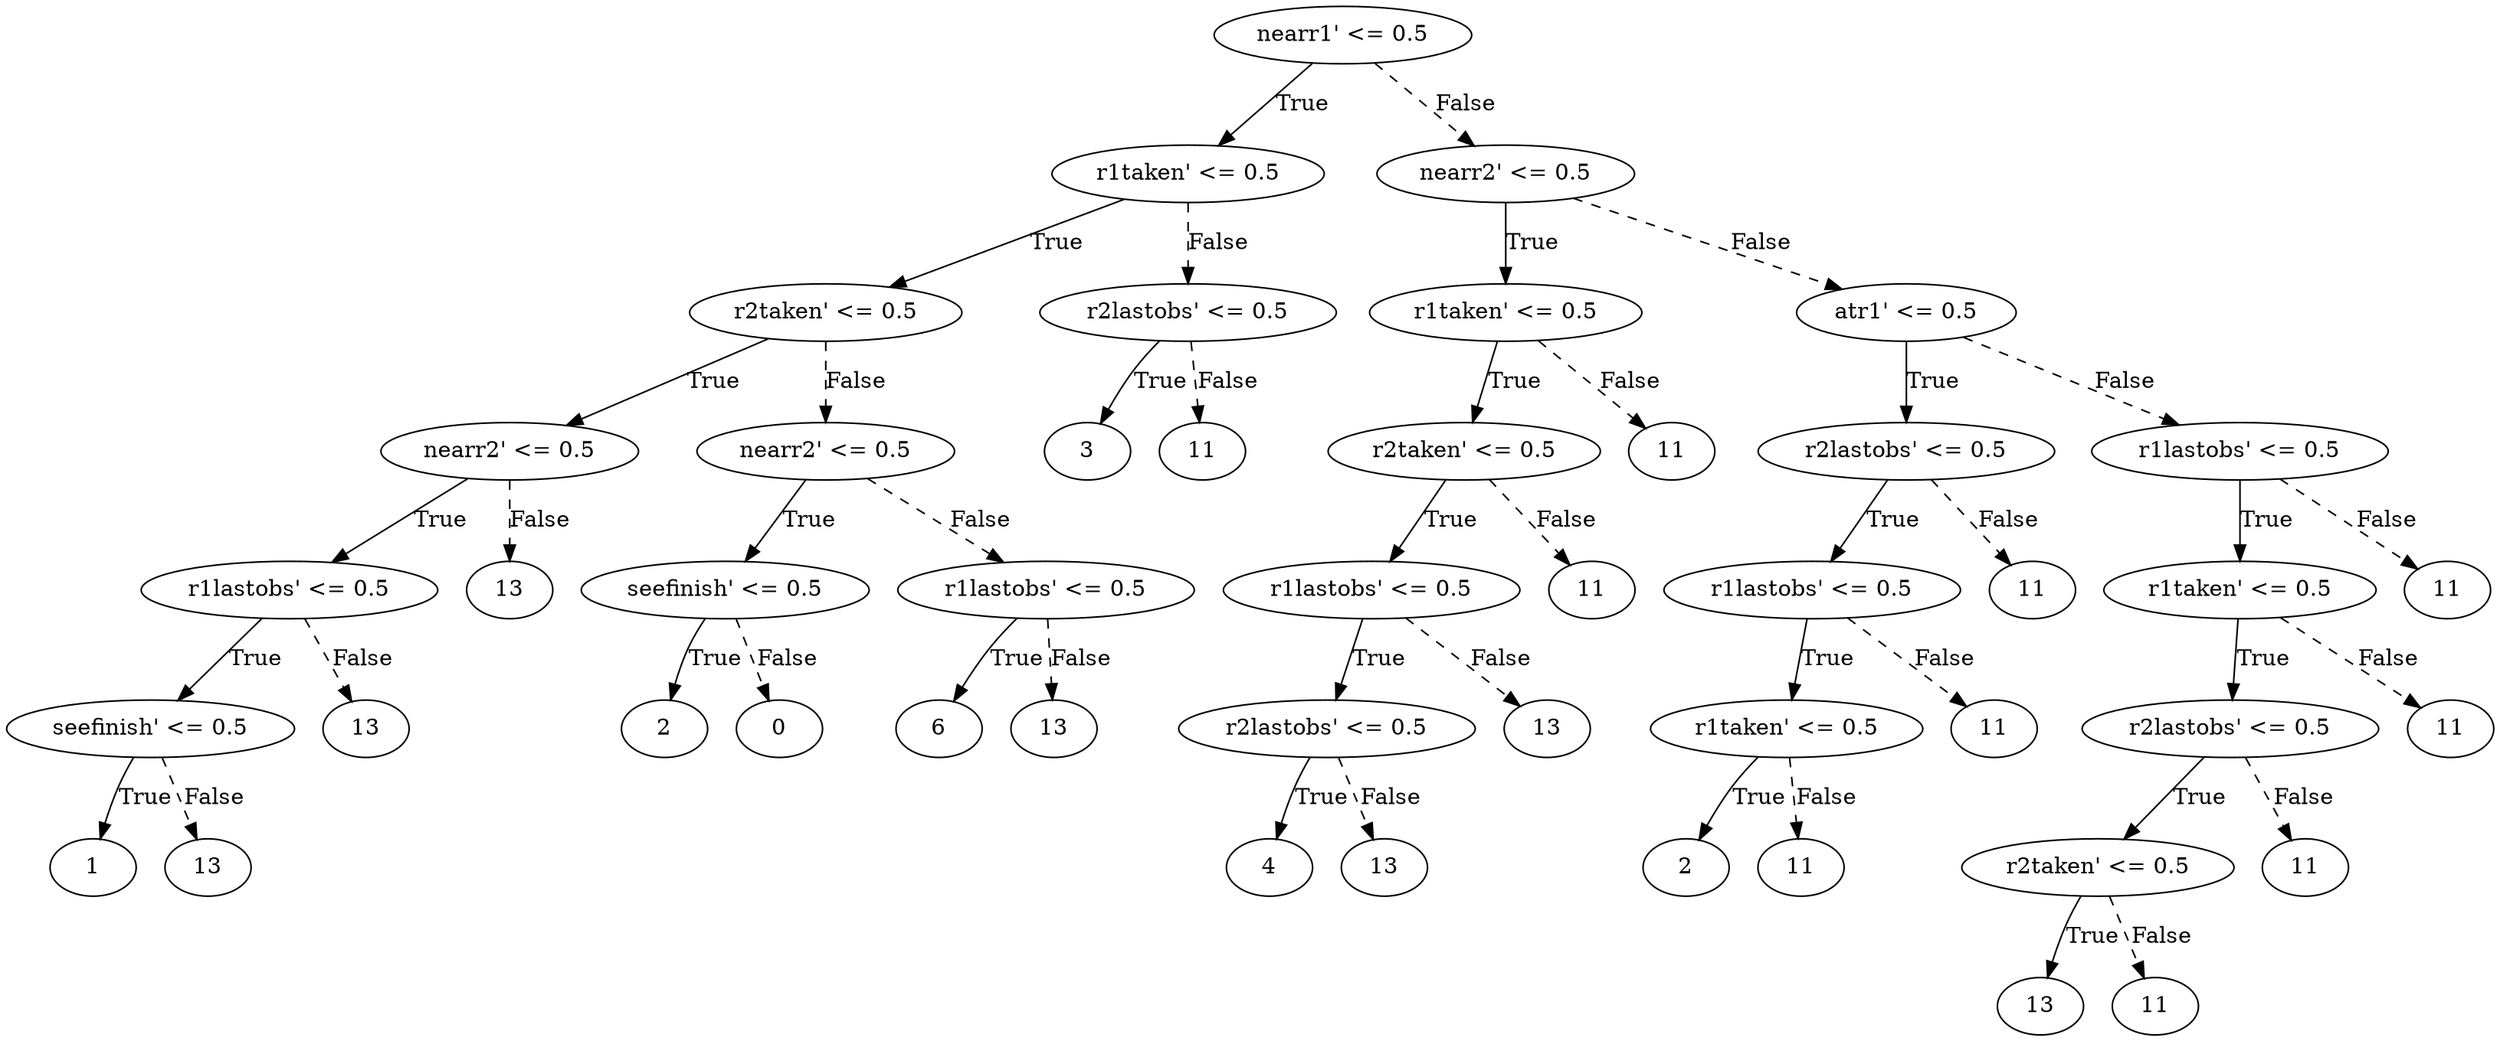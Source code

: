 digraph {
0 [label="nearr1' <= 0.5"];
1 [label="r1taken' <= 0.5"];
2 [label="r2taken' <= 0.5"];
3 [label="nearr2' <= 0.5"];
4 [label="r1lastobs' <= 0.5"];
5 [label="seefinish' <= 0.5"];
6 [label="1"];
5 -> 6 [label="True"];
7 [label="13"];
5 -> 7 [style="dashed", label="False"];
4 -> 5 [label="True"];
8 [label="13"];
4 -> 8 [style="dashed", label="False"];
3 -> 4 [label="True"];
9 [label="13"];
3 -> 9 [style="dashed", label="False"];
2 -> 3 [label="True"];
10 [label="nearr2' <= 0.5"];
11 [label="seefinish' <= 0.5"];
12 [label="2"];
11 -> 12 [label="True"];
13 [label="0"];
11 -> 13 [style="dashed", label="False"];
10 -> 11 [label="True"];
14 [label="r1lastobs' <= 0.5"];
15 [label="6"];
14 -> 15 [label="True"];
16 [label="13"];
14 -> 16 [style="dashed", label="False"];
10 -> 14 [style="dashed", label="False"];
2 -> 10 [style="dashed", label="False"];
1 -> 2 [label="True"];
17 [label="r2lastobs' <= 0.5"];
18 [label="3"];
17 -> 18 [label="True"];
19 [label="11"];
17 -> 19 [style="dashed", label="False"];
1 -> 17 [style="dashed", label="False"];
0 -> 1 [label="True"];
20 [label="nearr2' <= 0.5"];
21 [label="r1taken' <= 0.5"];
22 [label="r2taken' <= 0.5"];
23 [label="r1lastobs' <= 0.5"];
24 [label="r2lastobs' <= 0.5"];
25 [label="4"];
24 -> 25 [label="True"];
26 [label="13"];
24 -> 26 [style="dashed", label="False"];
23 -> 24 [label="True"];
27 [label="13"];
23 -> 27 [style="dashed", label="False"];
22 -> 23 [label="True"];
28 [label="11"];
22 -> 28 [style="dashed", label="False"];
21 -> 22 [label="True"];
29 [label="11"];
21 -> 29 [style="dashed", label="False"];
20 -> 21 [label="True"];
30 [label="atr1' <= 0.5"];
31 [label="r2lastobs' <= 0.5"];
32 [label="r1lastobs' <= 0.5"];
33 [label="r1taken' <= 0.5"];
34 [label="2"];
33 -> 34 [label="True"];
35 [label="11"];
33 -> 35 [style="dashed", label="False"];
32 -> 33 [label="True"];
36 [label="11"];
32 -> 36 [style="dashed", label="False"];
31 -> 32 [label="True"];
37 [label="11"];
31 -> 37 [style="dashed", label="False"];
30 -> 31 [label="True"];
38 [label="r1lastobs' <= 0.5"];
39 [label="r1taken' <= 0.5"];
40 [label="r2lastobs' <= 0.5"];
41 [label="r2taken' <= 0.5"];
42 [label="13"];
41 -> 42 [label="True"];
43 [label="11"];
41 -> 43 [style="dashed", label="False"];
40 -> 41 [label="True"];
44 [label="11"];
40 -> 44 [style="dashed", label="False"];
39 -> 40 [label="True"];
45 [label="11"];
39 -> 45 [style="dashed", label="False"];
38 -> 39 [label="True"];
46 [label="11"];
38 -> 46 [style="dashed", label="False"];
30 -> 38 [style="dashed", label="False"];
20 -> 30 [style="dashed", label="False"];
0 -> 20 [style="dashed", label="False"];

}